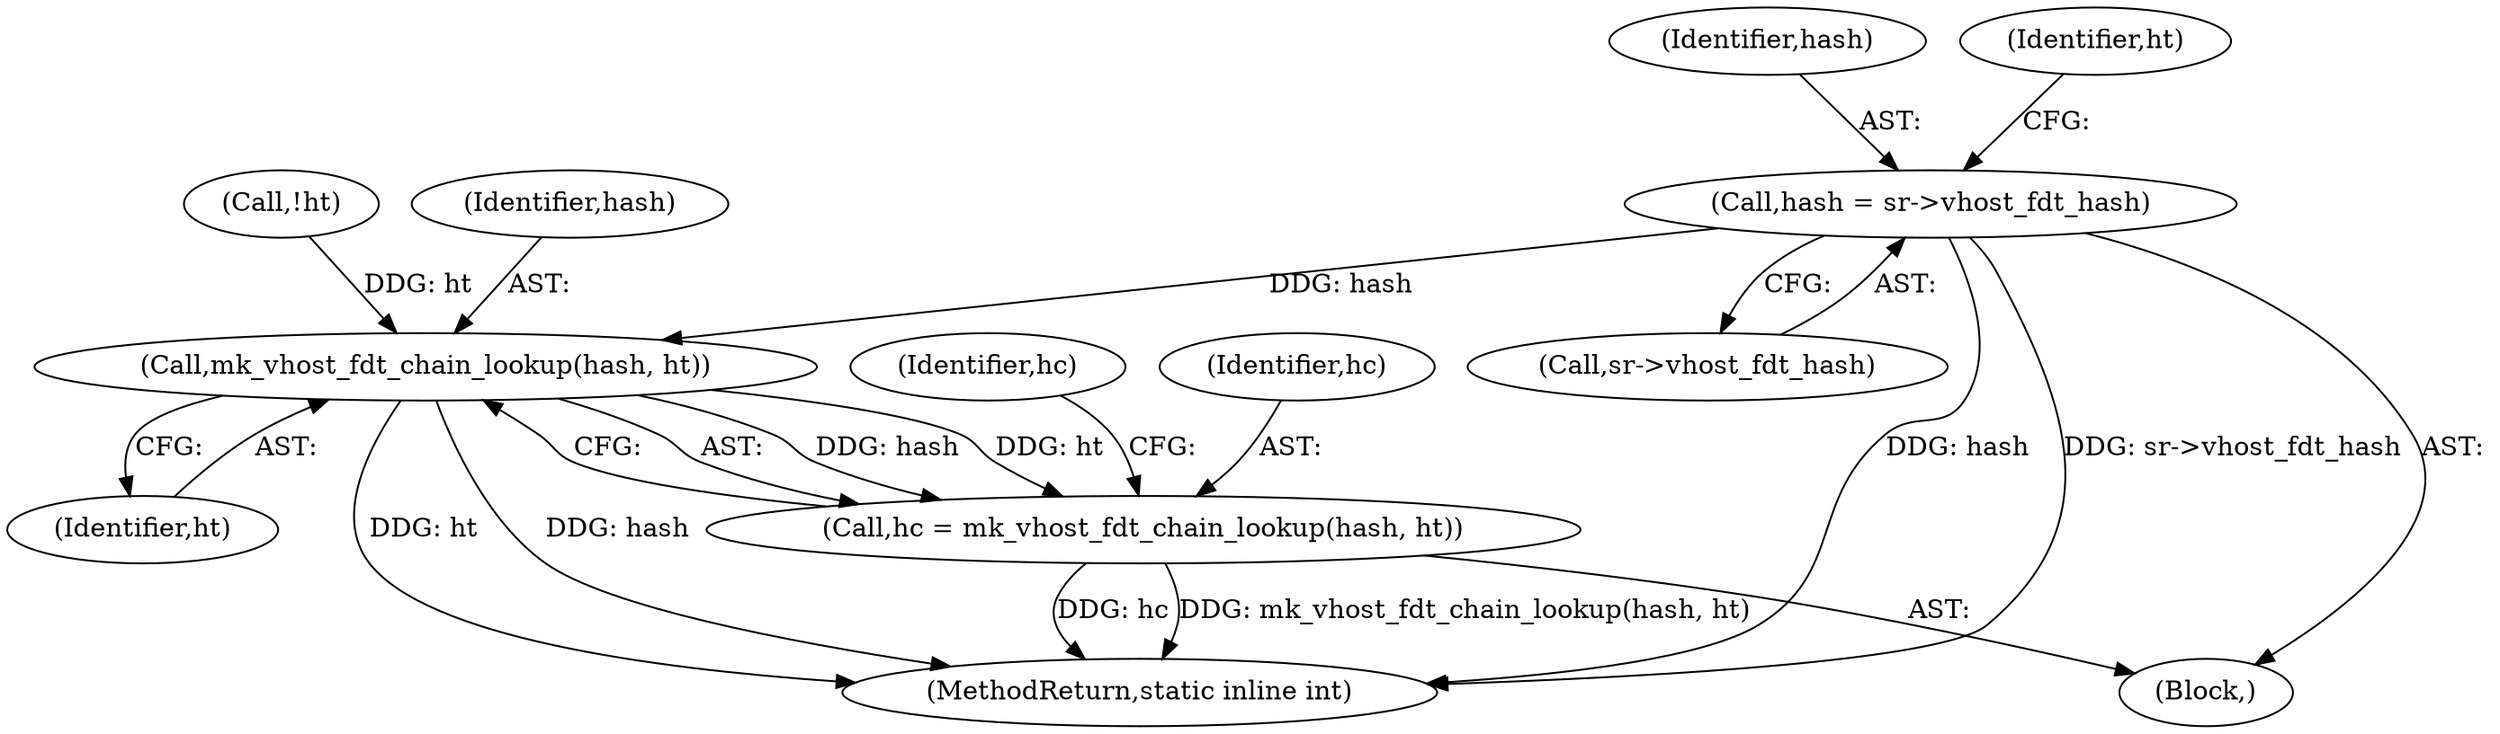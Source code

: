 digraph "0_monkey_b2d0e6f92310bb14a15aa2f8e96e1fb5379776dd_1@pointer" {
"1000129" [label="(Call,hash = sr->vhost_fdt_hash)"];
"1000153" [label="(Call,mk_vhost_fdt_chain_lookup(hash, ht))"];
"1000151" [label="(Call,hc = mk_vhost_fdt_chain_lookup(hash, ht))"];
"1000130" [label="(Identifier,hash)"];
"1000153" [label="(Call,mk_vhost_fdt_chain_lookup(hash, ht))"];
"1000143" [label="(Call,!ht)"];
"1000155" [label="(Identifier,ht)"];
"1000152" [label="(Identifier,hc)"];
"1000154" [label="(Identifier,hash)"];
"1000151" [label="(Call,hc = mk_vhost_fdt_chain_lookup(hash, ht))"];
"1000135" [label="(Identifier,ht)"];
"1000131" [label="(Call,sr->vhost_fdt_hash)"];
"1000104" [label="(Block,)"];
"1000129" [label="(Call,hash = sr->vhost_fdt_hash)"];
"1000199" [label="(MethodReturn,static inline int)"];
"1000157" [label="(Identifier,hc)"];
"1000129" -> "1000104"  [label="AST: "];
"1000129" -> "1000131"  [label="CFG: "];
"1000130" -> "1000129"  [label="AST: "];
"1000131" -> "1000129"  [label="AST: "];
"1000135" -> "1000129"  [label="CFG: "];
"1000129" -> "1000199"  [label="DDG: hash"];
"1000129" -> "1000199"  [label="DDG: sr->vhost_fdt_hash"];
"1000129" -> "1000153"  [label="DDG: hash"];
"1000153" -> "1000151"  [label="AST: "];
"1000153" -> "1000155"  [label="CFG: "];
"1000154" -> "1000153"  [label="AST: "];
"1000155" -> "1000153"  [label="AST: "];
"1000151" -> "1000153"  [label="CFG: "];
"1000153" -> "1000199"  [label="DDG: hash"];
"1000153" -> "1000199"  [label="DDG: ht"];
"1000153" -> "1000151"  [label="DDG: hash"];
"1000153" -> "1000151"  [label="DDG: ht"];
"1000143" -> "1000153"  [label="DDG: ht"];
"1000151" -> "1000104"  [label="AST: "];
"1000152" -> "1000151"  [label="AST: "];
"1000157" -> "1000151"  [label="CFG: "];
"1000151" -> "1000199"  [label="DDG: mk_vhost_fdt_chain_lookup(hash, ht)"];
"1000151" -> "1000199"  [label="DDG: hc"];
}
